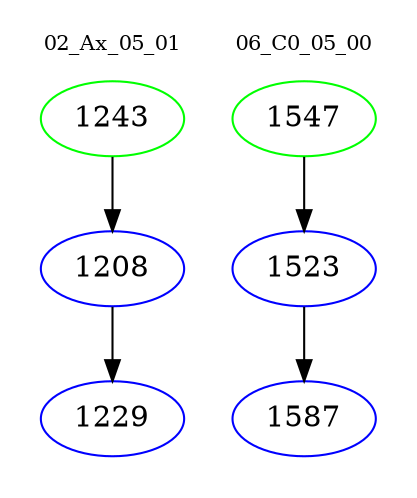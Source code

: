 digraph{
subgraph cluster_0 {
color = white
label = "02_Ax_05_01";
fontsize=10;
T0_1243 [label="1243", color="green"]
T0_1243 -> T0_1208 [color="black"]
T0_1208 [label="1208", color="blue"]
T0_1208 -> T0_1229 [color="black"]
T0_1229 [label="1229", color="blue"]
}
subgraph cluster_1 {
color = white
label = "06_C0_05_00";
fontsize=10;
T1_1547 [label="1547", color="green"]
T1_1547 -> T1_1523 [color="black"]
T1_1523 [label="1523", color="blue"]
T1_1523 -> T1_1587 [color="black"]
T1_1587 [label="1587", color="blue"]
}
}
